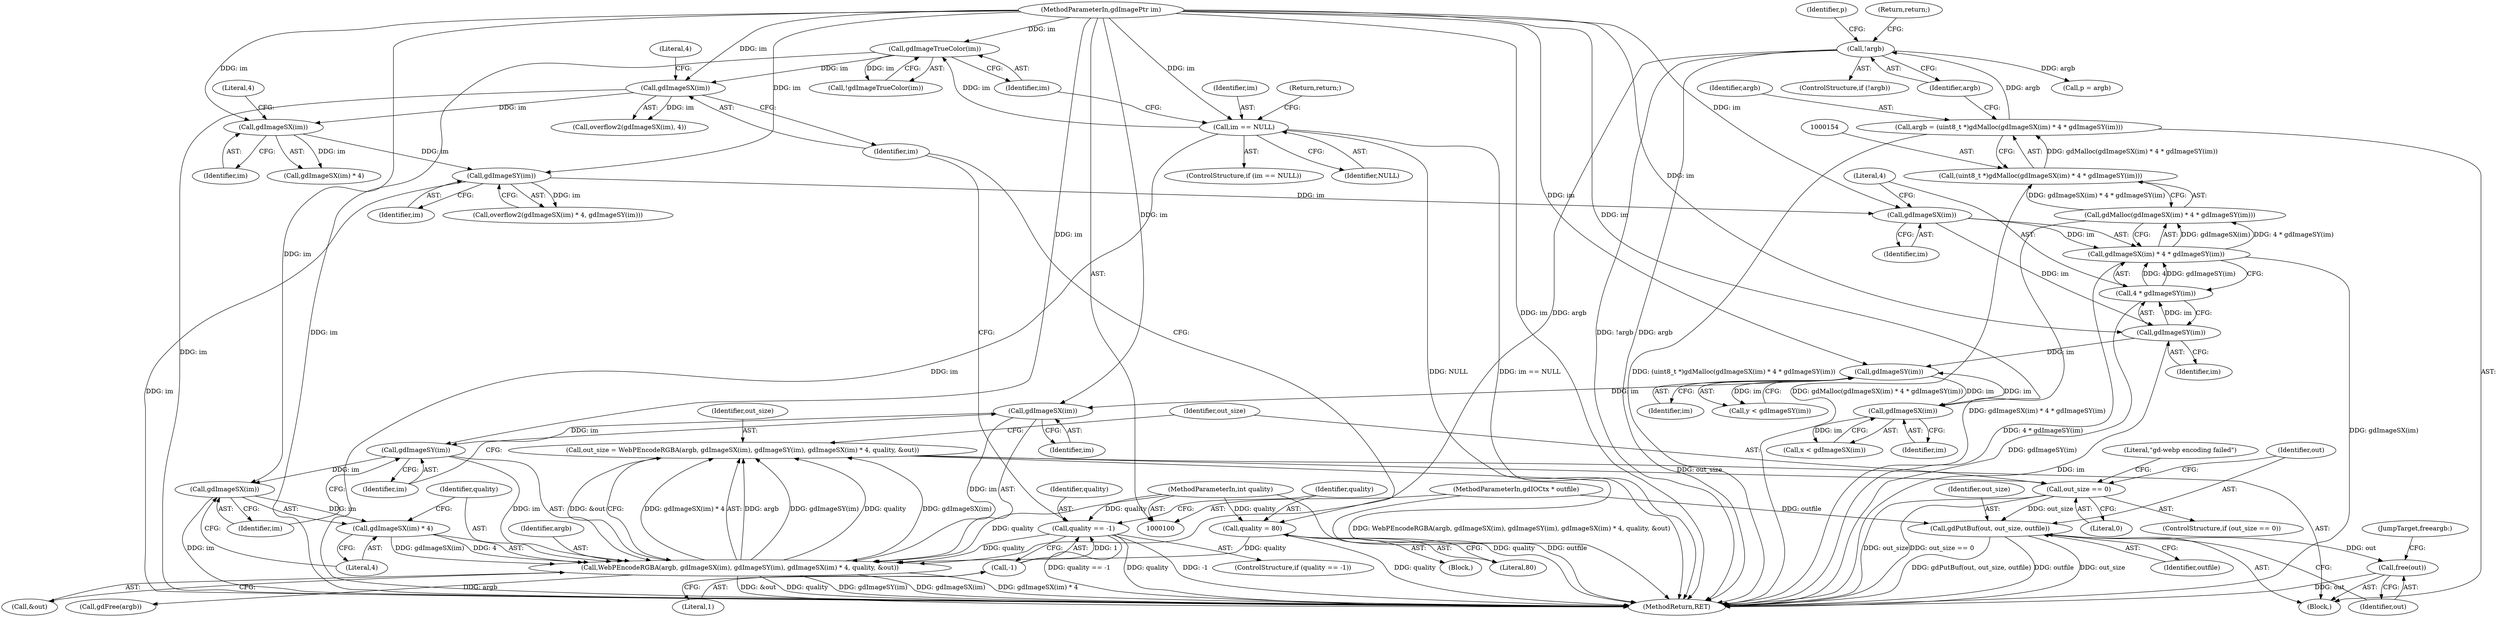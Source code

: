 digraph "0_libgd_40bec0f38f50e8510f5bb71a82f516d46facde03@pointer" {
"1000275" [label="(Call,gdPutBuf(out, out_size, outfile))"];
"1000268" [label="(Call,out_size == 0)"];
"1000252" [label="(Call,out_size = WebPEncodeRGBA(argb, gdImageSX(im), gdImageSY(im), gdImageSX(im) * 4, quality, &out))"];
"1000254" [label="(Call,WebPEncodeRGBA(argb, gdImageSX(im), gdImageSY(im), gdImageSX(im) * 4, quality, &out))"];
"1000164" [label="(Call,!argb)"];
"1000151" [label="(Call,argb = (uint8_t *)gdMalloc(gdImageSX(im) * 4 * gdImageSY(im)))"];
"1000153" [label="(Call,(uint8_t *)gdMalloc(gdImageSX(im) * 4 * gdImageSY(im)))"];
"1000155" [label="(Call,gdMalloc(gdImageSX(im) * 4 * gdImageSY(im)))"];
"1000156" [label="(Call,gdImageSX(im) * 4 * gdImageSY(im))"];
"1000157" [label="(Call,gdImageSX(im))"];
"1000147" [label="(Call,gdImageSY(im))"];
"1000144" [label="(Call,gdImageSX(im))"];
"1000136" [label="(Call,gdImageSX(im))"];
"1000119" [label="(Call,gdImageTrueColor(im))"];
"1000112" [label="(Call,im == NULL)"];
"1000101" [label="(MethodParameterIn,gdImagePtr im)"];
"1000159" [label="(Call,4 * gdImageSY(im))"];
"1000161" [label="(Call,gdImageSY(im))"];
"1000260" [label="(Call,gdImageSX(im) * 4)"];
"1000261" [label="(Call,gdImageSX(im))"];
"1000258" [label="(Call,gdImageSY(im))"];
"1000256" [label="(Call,gdImageSX(im))"];
"1000177" [label="(Call,gdImageSY(im))"];
"1000188" [label="(Call,gdImageSX(im))"];
"1000131" [label="(Call,quality = 80)"];
"1000103" [label="(MethodParameterIn,int quality)"];
"1000126" [label="(Call,quality == -1)"];
"1000128" [label="(Call,-1)"];
"1000102" [label="(MethodParameterIn,gdIOCtx * outfile)"];
"1000279" [label="(Call,free(out))"];
"1000167" [label="(Return,return;)"];
"1000265" [label="(Call,&out)"];
"1000280" [label="(Identifier,out)"];
"1000273" [label="(Literal,\"gd-webp encoding failed\")"];
"1000276" [label="(Identifier,out)"];
"1000284" [label="(MethodReturn,RET)"];
"1000253" [label="(Identifier,out_size)"];
"1000136" [label="(Call,gdImageSX(im))"];
"1000152" [label="(Identifier,argb)"];
"1000260" [label="(Call,gdImageSX(im) * 4)"];
"1000160" [label="(Literal,4)"];
"1000162" [label="(Identifier,im)"];
"1000133" [label="(Literal,80)"];
"1000269" [label="(Identifier,out_size)"];
"1000101" [label="(MethodParameterIn,gdImagePtr im)"];
"1000275" [label="(Call,gdPutBuf(out, out_size, outfile))"];
"1000111" [label="(ControlStructure,if (im == NULL))"];
"1000148" [label="(Identifier,im)"];
"1000258" [label="(Call,gdImageSY(im))"];
"1000165" [label="(Identifier,argb)"];
"1000118" [label="(Call,!gdImageTrueColor(im))"];
"1000178" [label="(Identifier,im)"];
"1000125" [label="(ControlStructure,if (quality == -1))"];
"1000281" [label="(JumpTarget,freeargb:)"];
"1000163" [label="(ControlStructure,if (!argb))"];
"1000145" [label="(Identifier,im)"];
"1000155" [label="(Call,gdMalloc(gdImageSX(im) * 4 * gdImageSY(im)))"];
"1000114" [label="(Identifier,NULL)"];
"1000120" [label="(Identifier,im)"];
"1000186" [label="(Call,x < gdImageSX(im))"];
"1000132" [label="(Identifier,quality)"];
"1000279" [label="(Call,free(out))"];
"1000113" [label="(Identifier,im)"];
"1000261" [label="(Call,gdImageSX(im))"];
"1000164" [label="(Call,!argb)"];
"1000270" [label="(Literal,0)"];
"1000144" [label="(Call,gdImageSX(im))"];
"1000143" [label="(Call,gdImageSX(im) * 4)"];
"1000147" [label="(Call,gdImageSY(im))"];
"1000177" [label="(Call,gdImageSY(im))"];
"1000156" [label="(Call,gdImageSX(im) * 4 * gdImageSY(im))"];
"1000129" [label="(Literal,1)"];
"1000112" [label="(Call,im == NULL)"];
"1000103" [label="(MethodParameterIn,int quality)"];
"1000126" [label="(Call,quality == -1)"];
"1000119" [label="(Call,gdImageTrueColor(im))"];
"1000277" [label="(Identifier,out_size)"];
"1000267" [label="(ControlStructure,if (out_size == 0))"];
"1000189" [label="(Identifier,im)"];
"1000159" [label="(Call,4 * gdImageSY(im))"];
"1000168" [label="(Call,p = argb)"];
"1000254" [label="(Call,WebPEncodeRGBA(argb, gdImageSX(im), gdImageSY(im), gdImageSX(im) * 4, quality, &out))"];
"1000268" [label="(Call,out_size == 0)"];
"1000278" [label="(Identifier,outfile)"];
"1000104" [label="(Block,)"];
"1000257" [label="(Identifier,im)"];
"1000116" [label="(Return,return;)"];
"1000255" [label="(Identifier,argb)"];
"1000169" [label="(Identifier,p)"];
"1000146" [label="(Literal,4)"];
"1000259" [label="(Identifier,im)"];
"1000158" [label="(Identifier,im)"];
"1000175" [label="(Call,y < gdImageSY(im))"];
"1000157" [label="(Call,gdImageSX(im))"];
"1000153" [label="(Call,(uint8_t *)gdMalloc(gdImageSX(im) * 4 * gdImageSY(im)))"];
"1000263" [label="(Literal,4)"];
"1000262" [label="(Identifier,im)"];
"1000127" [label="(Identifier,quality)"];
"1000161" [label="(Call,gdImageSY(im))"];
"1000188" [label="(Call,gdImageSX(im))"];
"1000256" [label="(Call,gdImageSX(im))"];
"1000282" [label="(Call,gdFree(argb))"];
"1000137" [label="(Identifier,im)"];
"1000135" [label="(Call,overflow2(gdImageSX(im), 4))"];
"1000131" [label="(Call,quality = 80)"];
"1000130" [label="(Block,)"];
"1000142" [label="(Call,overflow2(gdImageSX(im) * 4, gdImageSY(im)))"];
"1000151" [label="(Call,argb = (uint8_t *)gdMalloc(gdImageSX(im) * 4 * gdImageSY(im)))"];
"1000264" [label="(Identifier,quality)"];
"1000138" [label="(Literal,4)"];
"1000102" [label="(MethodParameterIn,gdIOCtx * outfile)"];
"1000128" [label="(Call,-1)"];
"1000252" [label="(Call,out_size = WebPEncodeRGBA(argb, gdImageSX(im), gdImageSY(im), gdImageSX(im) * 4, quality, &out))"];
"1000275" -> "1000104"  [label="AST: "];
"1000275" -> "1000278"  [label="CFG: "];
"1000276" -> "1000275"  [label="AST: "];
"1000277" -> "1000275"  [label="AST: "];
"1000278" -> "1000275"  [label="AST: "];
"1000280" -> "1000275"  [label="CFG: "];
"1000275" -> "1000284"  [label="DDG: gdPutBuf(out, out_size, outfile)"];
"1000275" -> "1000284"  [label="DDG: outfile"];
"1000275" -> "1000284"  [label="DDG: out_size"];
"1000268" -> "1000275"  [label="DDG: out_size"];
"1000102" -> "1000275"  [label="DDG: outfile"];
"1000275" -> "1000279"  [label="DDG: out"];
"1000268" -> "1000267"  [label="AST: "];
"1000268" -> "1000270"  [label="CFG: "];
"1000269" -> "1000268"  [label="AST: "];
"1000270" -> "1000268"  [label="AST: "];
"1000273" -> "1000268"  [label="CFG: "];
"1000276" -> "1000268"  [label="CFG: "];
"1000268" -> "1000284"  [label="DDG: out_size"];
"1000268" -> "1000284"  [label="DDG: out_size == 0"];
"1000252" -> "1000268"  [label="DDG: out_size"];
"1000252" -> "1000104"  [label="AST: "];
"1000252" -> "1000254"  [label="CFG: "];
"1000253" -> "1000252"  [label="AST: "];
"1000254" -> "1000252"  [label="AST: "];
"1000269" -> "1000252"  [label="CFG: "];
"1000252" -> "1000284"  [label="DDG: WebPEncodeRGBA(argb, gdImageSX(im), gdImageSY(im), gdImageSX(im) * 4, quality, &out)"];
"1000254" -> "1000252"  [label="DDG: gdImageSY(im)"];
"1000254" -> "1000252"  [label="DDG: &out"];
"1000254" -> "1000252"  [label="DDG: gdImageSX(im)"];
"1000254" -> "1000252"  [label="DDG: gdImageSX(im) * 4"];
"1000254" -> "1000252"  [label="DDG: argb"];
"1000254" -> "1000252"  [label="DDG: quality"];
"1000254" -> "1000265"  [label="CFG: "];
"1000255" -> "1000254"  [label="AST: "];
"1000256" -> "1000254"  [label="AST: "];
"1000258" -> "1000254"  [label="AST: "];
"1000260" -> "1000254"  [label="AST: "];
"1000264" -> "1000254"  [label="AST: "];
"1000265" -> "1000254"  [label="AST: "];
"1000254" -> "1000284"  [label="DDG: gdImageSX(im) * 4"];
"1000254" -> "1000284"  [label="DDG: &out"];
"1000254" -> "1000284"  [label="DDG: quality"];
"1000254" -> "1000284"  [label="DDG: gdImageSY(im)"];
"1000254" -> "1000284"  [label="DDG: gdImageSX(im)"];
"1000164" -> "1000254"  [label="DDG: argb"];
"1000260" -> "1000254"  [label="DDG: gdImageSX(im)"];
"1000260" -> "1000254"  [label="DDG: 4"];
"1000256" -> "1000254"  [label="DDG: im"];
"1000258" -> "1000254"  [label="DDG: im"];
"1000131" -> "1000254"  [label="DDG: quality"];
"1000126" -> "1000254"  [label="DDG: quality"];
"1000103" -> "1000254"  [label="DDG: quality"];
"1000254" -> "1000282"  [label="DDG: argb"];
"1000164" -> "1000163"  [label="AST: "];
"1000164" -> "1000165"  [label="CFG: "];
"1000165" -> "1000164"  [label="AST: "];
"1000167" -> "1000164"  [label="CFG: "];
"1000169" -> "1000164"  [label="CFG: "];
"1000164" -> "1000284"  [label="DDG: !argb"];
"1000164" -> "1000284"  [label="DDG: argb"];
"1000151" -> "1000164"  [label="DDG: argb"];
"1000164" -> "1000168"  [label="DDG: argb"];
"1000151" -> "1000104"  [label="AST: "];
"1000151" -> "1000153"  [label="CFG: "];
"1000152" -> "1000151"  [label="AST: "];
"1000153" -> "1000151"  [label="AST: "];
"1000165" -> "1000151"  [label="CFG: "];
"1000151" -> "1000284"  [label="DDG: (uint8_t *)gdMalloc(gdImageSX(im) * 4 * gdImageSY(im))"];
"1000153" -> "1000151"  [label="DDG: gdMalloc(gdImageSX(im) * 4 * gdImageSY(im))"];
"1000153" -> "1000155"  [label="CFG: "];
"1000154" -> "1000153"  [label="AST: "];
"1000155" -> "1000153"  [label="AST: "];
"1000153" -> "1000284"  [label="DDG: gdMalloc(gdImageSX(im) * 4 * gdImageSY(im))"];
"1000155" -> "1000153"  [label="DDG: gdImageSX(im) * 4 * gdImageSY(im)"];
"1000155" -> "1000156"  [label="CFG: "];
"1000156" -> "1000155"  [label="AST: "];
"1000155" -> "1000284"  [label="DDG: gdImageSX(im) * 4 * gdImageSY(im)"];
"1000156" -> "1000155"  [label="DDG: gdImageSX(im)"];
"1000156" -> "1000155"  [label="DDG: 4 * gdImageSY(im)"];
"1000156" -> "1000159"  [label="CFG: "];
"1000157" -> "1000156"  [label="AST: "];
"1000159" -> "1000156"  [label="AST: "];
"1000156" -> "1000284"  [label="DDG: gdImageSX(im)"];
"1000156" -> "1000284"  [label="DDG: 4 * gdImageSY(im)"];
"1000157" -> "1000156"  [label="DDG: im"];
"1000159" -> "1000156"  [label="DDG: 4"];
"1000159" -> "1000156"  [label="DDG: gdImageSY(im)"];
"1000157" -> "1000158"  [label="CFG: "];
"1000158" -> "1000157"  [label="AST: "];
"1000160" -> "1000157"  [label="CFG: "];
"1000147" -> "1000157"  [label="DDG: im"];
"1000101" -> "1000157"  [label="DDG: im"];
"1000157" -> "1000161"  [label="DDG: im"];
"1000147" -> "1000142"  [label="AST: "];
"1000147" -> "1000148"  [label="CFG: "];
"1000148" -> "1000147"  [label="AST: "];
"1000142" -> "1000147"  [label="CFG: "];
"1000147" -> "1000284"  [label="DDG: im"];
"1000147" -> "1000142"  [label="DDG: im"];
"1000144" -> "1000147"  [label="DDG: im"];
"1000101" -> "1000147"  [label="DDG: im"];
"1000144" -> "1000143"  [label="AST: "];
"1000144" -> "1000145"  [label="CFG: "];
"1000145" -> "1000144"  [label="AST: "];
"1000146" -> "1000144"  [label="CFG: "];
"1000144" -> "1000143"  [label="DDG: im"];
"1000136" -> "1000144"  [label="DDG: im"];
"1000101" -> "1000144"  [label="DDG: im"];
"1000136" -> "1000135"  [label="AST: "];
"1000136" -> "1000137"  [label="CFG: "];
"1000137" -> "1000136"  [label="AST: "];
"1000138" -> "1000136"  [label="CFG: "];
"1000136" -> "1000284"  [label="DDG: im"];
"1000136" -> "1000135"  [label="DDG: im"];
"1000119" -> "1000136"  [label="DDG: im"];
"1000101" -> "1000136"  [label="DDG: im"];
"1000119" -> "1000118"  [label="AST: "];
"1000119" -> "1000120"  [label="CFG: "];
"1000120" -> "1000119"  [label="AST: "];
"1000118" -> "1000119"  [label="CFG: "];
"1000119" -> "1000284"  [label="DDG: im"];
"1000119" -> "1000118"  [label="DDG: im"];
"1000112" -> "1000119"  [label="DDG: im"];
"1000101" -> "1000119"  [label="DDG: im"];
"1000112" -> "1000111"  [label="AST: "];
"1000112" -> "1000114"  [label="CFG: "];
"1000113" -> "1000112"  [label="AST: "];
"1000114" -> "1000112"  [label="AST: "];
"1000116" -> "1000112"  [label="CFG: "];
"1000120" -> "1000112"  [label="CFG: "];
"1000112" -> "1000284"  [label="DDG: NULL"];
"1000112" -> "1000284"  [label="DDG: im == NULL"];
"1000112" -> "1000284"  [label="DDG: im"];
"1000101" -> "1000112"  [label="DDG: im"];
"1000101" -> "1000100"  [label="AST: "];
"1000101" -> "1000284"  [label="DDG: im"];
"1000101" -> "1000161"  [label="DDG: im"];
"1000101" -> "1000177"  [label="DDG: im"];
"1000101" -> "1000188"  [label="DDG: im"];
"1000101" -> "1000256"  [label="DDG: im"];
"1000101" -> "1000258"  [label="DDG: im"];
"1000101" -> "1000261"  [label="DDG: im"];
"1000159" -> "1000161"  [label="CFG: "];
"1000160" -> "1000159"  [label="AST: "];
"1000161" -> "1000159"  [label="AST: "];
"1000159" -> "1000284"  [label="DDG: gdImageSY(im)"];
"1000161" -> "1000159"  [label="DDG: im"];
"1000161" -> "1000162"  [label="CFG: "];
"1000162" -> "1000161"  [label="AST: "];
"1000161" -> "1000284"  [label="DDG: im"];
"1000161" -> "1000177"  [label="DDG: im"];
"1000260" -> "1000263"  [label="CFG: "];
"1000261" -> "1000260"  [label="AST: "];
"1000263" -> "1000260"  [label="AST: "];
"1000264" -> "1000260"  [label="CFG: "];
"1000261" -> "1000260"  [label="DDG: im"];
"1000261" -> "1000262"  [label="CFG: "];
"1000262" -> "1000261"  [label="AST: "];
"1000263" -> "1000261"  [label="CFG: "];
"1000261" -> "1000284"  [label="DDG: im"];
"1000258" -> "1000261"  [label="DDG: im"];
"1000258" -> "1000259"  [label="CFG: "];
"1000259" -> "1000258"  [label="AST: "];
"1000262" -> "1000258"  [label="CFG: "];
"1000256" -> "1000258"  [label="DDG: im"];
"1000256" -> "1000257"  [label="CFG: "];
"1000257" -> "1000256"  [label="AST: "];
"1000259" -> "1000256"  [label="CFG: "];
"1000177" -> "1000256"  [label="DDG: im"];
"1000177" -> "1000175"  [label="AST: "];
"1000177" -> "1000178"  [label="CFG: "];
"1000178" -> "1000177"  [label="AST: "];
"1000175" -> "1000177"  [label="CFG: "];
"1000177" -> "1000175"  [label="DDG: im"];
"1000188" -> "1000177"  [label="DDG: im"];
"1000177" -> "1000188"  [label="DDG: im"];
"1000188" -> "1000186"  [label="AST: "];
"1000188" -> "1000189"  [label="CFG: "];
"1000189" -> "1000188"  [label="AST: "];
"1000186" -> "1000188"  [label="CFG: "];
"1000188" -> "1000186"  [label="DDG: im"];
"1000131" -> "1000130"  [label="AST: "];
"1000131" -> "1000133"  [label="CFG: "];
"1000132" -> "1000131"  [label="AST: "];
"1000133" -> "1000131"  [label="AST: "];
"1000137" -> "1000131"  [label="CFG: "];
"1000131" -> "1000284"  [label="DDG: quality"];
"1000103" -> "1000131"  [label="DDG: quality"];
"1000103" -> "1000100"  [label="AST: "];
"1000103" -> "1000284"  [label="DDG: quality"];
"1000103" -> "1000126"  [label="DDG: quality"];
"1000126" -> "1000125"  [label="AST: "];
"1000126" -> "1000128"  [label="CFG: "];
"1000127" -> "1000126"  [label="AST: "];
"1000128" -> "1000126"  [label="AST: "];
"1000132" -> "1000126"  [label="CFG: "];
"1000137" -> "1000126"  [label="CFG: "];
"1000126" -> "1000284"  [label="DDG: quality == -1"];
"1000126" -> "1000284"  [label="DDG: quality"];
"1000126" -> "1000284"  [label="DDG: -1"];
"1000128" -> "1000126"  [label="DDG: 1"];
"1000128" -> "1000129"  [label="CFG: "];
"1000129" -> "1000128"  [label="AST: "];
"1000102" -> "1000100"  [label="AST: "];
"1000102" -> "1000284"  [label="DDG: outfile"];
"1000279" -> "1000104"  [label="AST: "];
"1000279" -> "1000280"  [label="CFG: "];
"1000280" -> "1000279"  [label="AST: "];
"1000281" -> "1000279"  [label="CFG: "];
"1000279" -> "1000284"  [label="DDG: out"];
}
